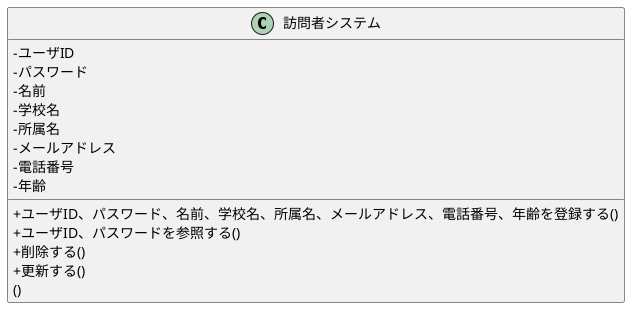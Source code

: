 @startuml 07_class

skinparam classAttributeIconSize 0
class 訪問者システム {
 -ユーザID
 -パスワード
 -名前
 -学校名
 -所属名
 -メールアドレス
 -電話番号
 -年齢
 +ユーザID、パスワード、名前、学校名、所属名、メールアドレス、電話番号、年齢を登録する()
 +ユーザID、パスワードを参照する()
 +削除する()
 +更新する()
 ()
}
@enduml